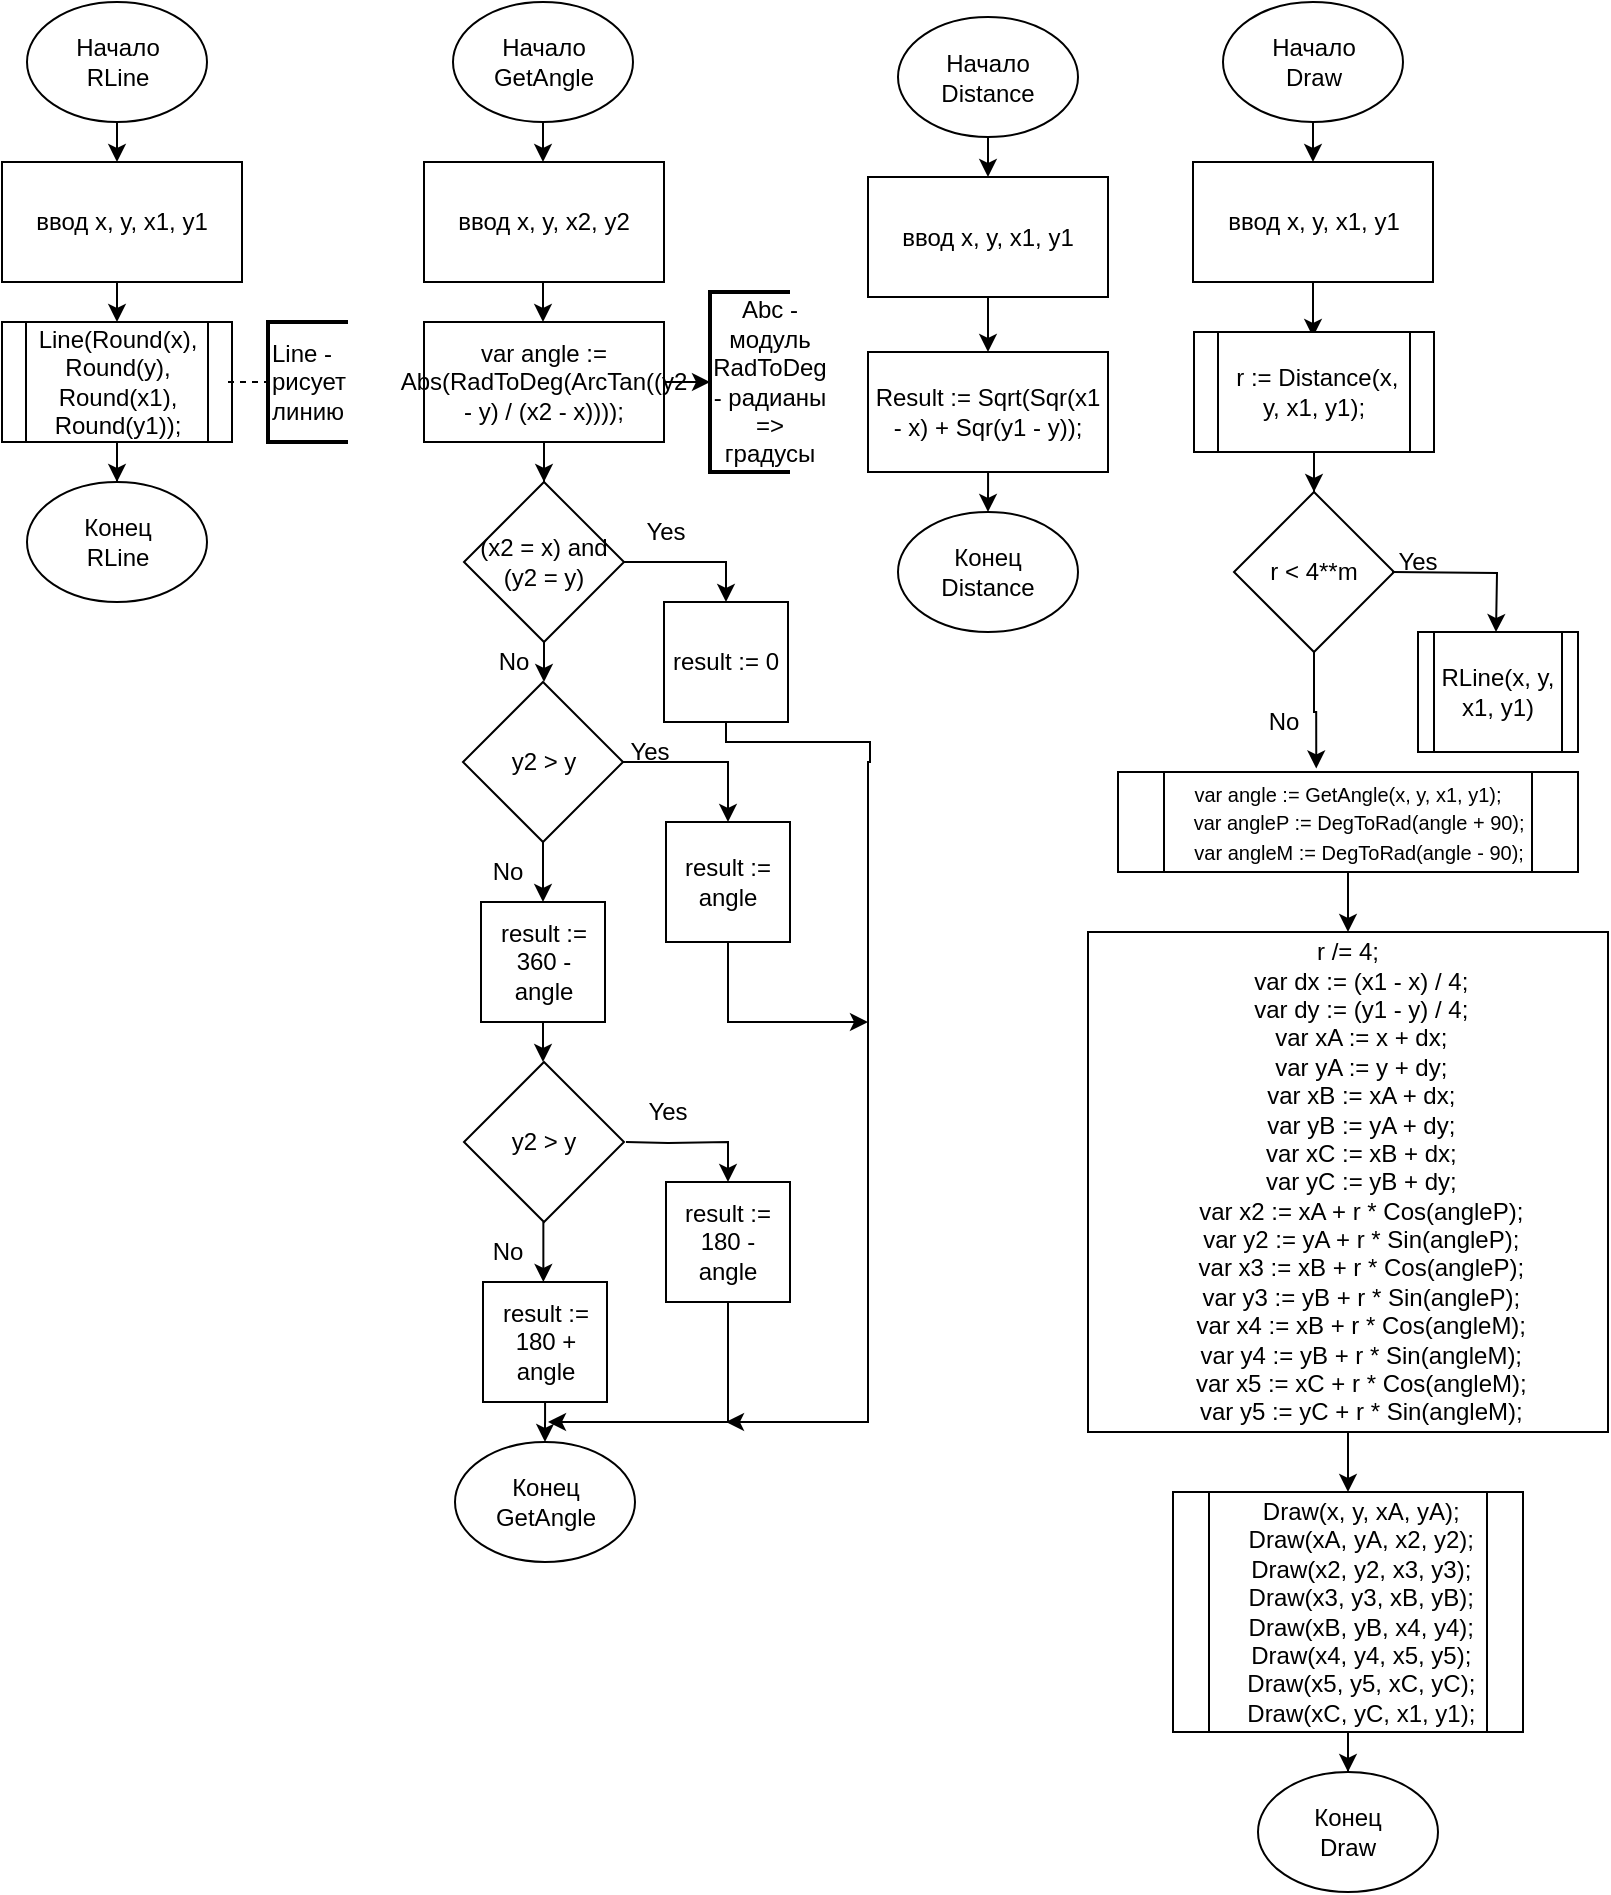 <mxfile version="26.1.1">
  <diagram name="Страница — 1" id="dB0rI4Xn0fTZoM4PDedR">
    <mxGraphModel dx="607" dy="752" grid="1" gridSize="10" guides="1" tooltips="1" connect="1" arrows="1" fold="1" page="1" pageScale="1" pageWidth="827" pageHeight="1169" math="0" shadow="0">
      <root>
        <mxCell id="0" />
        <mxCell id="1" parent="0" />
        <mxCell id="Eisu4wCoUDYtpyNRXziw-1" value="Начало&lt;div&gt;RLine&lt;/div&gt;" style="ellipse;whiteSpace=wrap;html=1;" parent="1" vertex="1">
          <mxGeometry x="839.5" width="90" height="60" as="geometry" />
        </mxCell>
        <mxCell id="Eisu4wCoUDYtpyNRXziw-2" value="Конец&lt;div&gt;RLine&lt;/div&gt;" style="ellipse;whiteSpace=wrap;html=1;" parent="1" vertex="1">
          <mxGeometry x="839.5" y="240" width="90" height="60" as="geometry" />
        </mxCell>
        <mxCell id="Eisu4wCoUDYtpyNRXziw-8" style="edgeStyle=orthogonalEdgeStyle;rounded=0;orthogonalLoop=1;jettySize=auto;html=1;entryX=0.5;entryY=0;entryDx=0;entryDy=0;" parent="1" source="Eisu4wCoUDYtpyNRXziw-6" target="Eisu4wCoUDYtpyNRXziw-2" edge="1">
          <mxGeometry relative="1" as="geometry" />
        </mxCell>
        <mxCell id="Eisu4wCoUDYtpyNRXziw-6" value="Line(Round(x), Round(y), Round(x1), Round(y1));" style="shape=process;whiteSpace=wrap;html=1;backgroundOutline=1;" parent="1" vertex="1">
          <mxGeometry x="827" y="160" width="115" height="60" as="geometry" />
        </mxCell>
        <mxCell id="Eisu4wCoUDYtpyNRXziw-9" style="edgeStyle=orthogonalEdgeStyle;rounded=0;orthogonalLoop=1;jettySize=auto;html=1;entryX=0.5;entryY=0;entryDx=0;entryDy=0;" parent="1" edge="1">
          <mxGeometry relative="1" as="geometry">
            <mxPoint x="1097.5" y="140" as="sourcePoint" />
            <mxPoint x="1097.5" y="160" as="targetPoint" />
          </mxGeometry>
        </mxCell>
        <mxCell id="Eisu4wCoUDYtpyNRXziw-33" style="edgeStyle=orthogonalEdgeStyle;rounded=0;orthogonalLoop=1;jettySize=auto;html=1;entryX=0.5;entryY=0;entryDx=0;entryDy=0;" parent="1" source="Eisu4wCoUDYtpyNRXziw-10" target="Eisu4wCoUDYtpyNRXziw-31" edge="1">
          <mxGeometry relative="1" as="geometry" />
        </mxCell>
        <mxCell id="Eisu4wCoUDYtpyNRXziw-10" value="Начало&lt;div&gt;GetAngle&lt;/div&gt;" style="ellipse;whiteSpace=wrap;html=1;" parent="1" vertex="1">
          <mxGeometry x="1052.5" width="90" height="60" as="geometry" />
        </mxCell>
        <mxCell id="Eisu4wCoUDYtpyNRXziw-11" value="Конец&lt;div&gt;GetAngle&lt;/div&gt;" style="ellipse;whiteSpace=wrap;html=1;" parent="1" vertex="1">
          <mxGeometry x="1053.5" y="720" width="90" height="60" as="geometry" />
        </mxCell>
        <mxCell id="Eisu4wCoUDYtpyNRXziw-12" style="edgeStyle=orthogonalEdgeStyle;rounded=0;orthogonalLoop=1;jettySize=auto;html=1;entryX=0.5;entryY=0;entryDx=0;entryDy=0;" parent="1" target="Eisu4wCoUDYtpyNRXziw-11" edge="1">
          <mxGeometry relative="1" as="geometry">
            <mxPoint x="1098.533" y="700" as="sourcePoint" />
          </mxGeometry>
        </mxCell>
        <mxCell id="Eisu4wCoUDYtpyNRXziw-14" value="Line -&amp;nbsp;&lt;div&gt;рисует&amp;nbsp;&lt;/div&gt;&lt;div&gt;линию&lt;/div&gt;" style="strokeWidth=2;html=1;shape=mxgraph.flowchart.annotation_1;align=left;pointerEvents=1;" parent="1" vertex="1">
          <mxGeometry x="960" y="160" width="40" height="60" as="geometry" />
        </mxCell>
        <mxCell id="Eisu4wCoUDYtpyNRXziw-15" value="" style="endArrow=none;dashed=1;html=1;rounded=0;entryX=0;entryY=0.5;entryDx=0;entryDy=0;entryPerimeter=0;" parent="1" target="Eisu4wCoUDYtpyNRXziw-14" edge="1">
          <mxGeometry width="50" height="50" relative="1" as="geometry">
            <mxPoint x="940" y="190" as="sourcePoint" />
            <mxPoint x="990" y="140" as="targetPoint" />
          </mxGeometry>
        </mxCell>
        <mxCell id="Eisu4wCoUDYtpyNRXziw-21" style="edgeStyle=orthogonalEdgeStyle;rounded=0;orthogonalLoop=1;jettySize=auto;html=1;entryX=0.5;entryY=0;entryDx=0;entryDy=0;" parent="1" source="Eisu4wCoUDYtpyNRXziw-16" target="Eisu4wCoUDYtpyNRXziw-20" edge="1">
          <mxGeometry relative="1" as="geometry" />
        </mxCell>
        <mxCell id="Eisu4wCoUDYtpyNRXziw-16" value="var angle := Abs(RadToDeg(ArcTan((y2 - y) / (x2 - x))));" style="rounded=0;whiteSpace=wrap;html=1;" parent="1" vertex="1">
          <mxGeometry x="1038" y="160" width="120" height="60" as="geometry" />
        </mxCell>
        <mxCell id="Eisu4wCoUDYtpyNRXziw-17" value="Abc - модуль&lt;br&gt;RadToDeg - радианы =&amp;gt; градусы" style="text;html=1;align=center;verticalAlign=middle;whiteSpace=wrap;rounded=0;" parent="1" vertex="1">
          <mxGeometry x="1181" y="142.5" width="60" height="95" as="geometry" />
        </mxCell>
        <mxCell id="Eisu4wCoUDYtpyNRXziw-18" value="" style="strokeWidth=2;html=1;shape=mxgraph.flowchart.annotation_1;align=left;pointerEvents=1;" parent="1" vertex="1">
          <mxGeometry x="1181" y="145" width="40" height="90" as="geometry" />
        </mxCell>
        <mxCell id="Eisu4wCoUDYtpyNRXziw-19" style="edgeStyle=orthogonalEdgeStyle;rounded=0;orthogonalLoop=1;jettySize=auto;html=1;entryX=0;entryY=0.5;entryDx=0;entryDy=0;entryPerimeter=0;" parent="1" source="Eisu4wCoUDYtpyNRXziw-16" target="Eisu4wCoUDYtpyNRXziw-18" edge="1">
          <mxGeometry relative="1" as="geometry" />
        </mxCell>
        <mxCell id="Eisu4wCoUDYtpyNRXziw-23" style="edgeStyle=orthogonalEdgeStyle;rounded=0;orthogonalLoop=1;jettySize=auto;html=1;entryX=0.5;entryY=0;entryDx=0;entryDy=0;" parent="1" source="Eisu4wCoUDYtpyNRXziw-20" target="Eisu4wCoUDYtpyNRXziw-22" edge="1">
          <mxGeometry relative="1" as="geometry" />
        </mxCell>
        <mxCell id="Eisu4wCoUDYtpyNRXziw-26" style="edgeStyle=orthogonalEdgeStyle;rounded=0;orthogonalLoop=1;jettySize=auto;html=1;entryX=0.5;entryY=0;entryDx=0;entryDy=0;" parent="1" source="Eisu4wCoUDYtpyNRXziw-20" target="Eisu4wCoUDYtpyNRXziw-25" edge="1">
          <mxGeometry relative="1" as="geometry" />
        </mxCell>
        <mxCell id="Eisu4wCoUDYtpyNRXziw-20" value="(x2 = x) and (y2 = y)" style="rhombus;whiteSpace=wrap;html=1;" parent="1" vertex="1">
          <mxGeometry x="1058" y="240" width="80" height="80" as="geometry" />
        </mxCell>
        <mxCell id="Eisu4wCoUDYtpyNRXziw-48" style="edgeStyle=orthogonalEdgeStyle;rounded=0;orthogonalLoop=1;jettySize=auto;html=1;" parent="1" source="Eisu4wCoUDYtpyNRXziw-22" edge="1">
          <mxGeometry relative="1" as="geometry">
            <mxPoint x="1189" y="710" as="targetPoint" />
            <Array as="points">
              <mxPoint x="1189" y="370" />
              <mxPoint x="1261" y="370" />
              <mxPoint x="1261" y="380" />
              <mxPoint x="1260" y="380" />
              <mxPoint x="1260" y="710" />
            </Array>
          </mxGeometry>
        </mxCell>
        <mxCell id="Eisu4wCoUDYtpyNRXziw-22" value="result := 0" style="rounded=0;whiteSpace=wrap;html=1;" parent="1" vertex="1">
          <mxGeometry x="1158" y="300" width="62" height="60" as="geometry" />
        </mxCell>
        <mxCell id="Eisu4wCoUDYtpyNRXziw-24" value="Yes" style="text;html=1;align=center;verticalAlign=middle;whiteSpace=wrap;rounded=0;" parent="1" vertex="1">
          <mxGeometry x="1128.5" y="250" width="60" height="30" as="geometry" />
        </mxCell>
        <mxCell id="Eisu4wCoUDYtpyNRXziw-30" style="edgeStyle=orthogonalEdgeStyle;rounded=0;orthogonalLoop=1;jettySize=auto;html=1;entryX=0.5;entryY=0;entryDx=0;entryDy=0;" parent="1" source="Eisu4wCoUDYtpyNRXziw-25" target="Eisu4wCoUDYtpyNRXziw-28" edge="1">
          <mxGeometry relative="1" as="geometry" />
        </mxCell>
        <mxCell id="Eisu4wCoUDYtpyNRXziw-35" style="edgeStyle=orthogonalEdgeStyle;rounded=0;orthogonalLoop=1;jettySize=auto;html=1;entryX=0.5;entryY=0;entryDx=0;entryDy=0;" parent="1" source="Eisu4wCoUDYtpyNRXziw-25" target="Eisu4wCoUDYtpyNRXziw-34" edge="1">
          <mxGeometry relative="1" as="geometry" />
        </mxCell>
        <mxCell id="Eisu4wCoUDYtpyNRXziw-25" value="y2 &amp;gt; y" style="rhombus;whiteSpace=wrap;html=1;" parent="1" vertex="1">
          <mxGeometry x="1057.5" y="340" width="80" height="80" as="geometry" />
        </mxCell>
        <mxCell id="Eisu4wCoUDYtpyNRXziw-49" style="edgeStyle=orthogonalEdgeStyle;rounded=0;orthogonalLoop=1;jettySize=auto;html=1;" parent="1" source="Eisu4wCoUDYtpyNRXziw-28" edge="1">
          <mxGeometry relative="1" as="geometry">
            <mxPoint x="1260" y="510" as="targetPoint" />
            <Array as="points">
              <mxPoint x="1190" y="510" />
            </Array>
          </mxGeometry>
        </mxCell>
        <mxCell id="Eisu4wCoUDYtpyNRXziw-28" value="result := angle" style="rounded=0;whiteSpace=wrap;html=1;" parent="1" vertex="1">
          <mxGeometry x="1159" y="410" width="62" height="60" as="geometry" />
        </mxCell>
        <mxCell id="Eisu4wCoUDYtpyNRXziw-29" value="Yes" style="text;html=1;align=center;verticalAlign=middle;whiteSpace=wrap;rounded=0;" parent="1" vertex="1">
          <mxGeometry x="1121" y="360" width="60" height="30" as="geometry" />
        </mxCell>
        <mxCell id="Eisu4wCoUDYtpyNRXziw-31" value="ввод&amp;nbsp;x, y, x2, y2" style="rounded=0;whiteSpace=wrap;html=1;" parent="1" vertex="1">
          <mxGeometry x="1038" y="80" width="120" height="60" as="geometry" />
        </mxCell>
        <mxCell id="Eisu4wCoUDYtpyNRXziw-40" style="edgeStyle=orthogonalEdgeStyle;rounded=0;orthogonalLoop=1;jettySize=auto;html=1;entryX=0.5;entryY=0;entryDx=0;entryDy=0;" parent="1" source="Eisu4wCoUDYtpyNRXziw-34" target="Eisu4wCoUDYtpyNRXziw-39" edge="1">
          <mxGeometry relative="1" as="geometry" />
        </mxCell>
        <mxCell id="Eisu4wCoUDYtpyNRXziw-34" value="result := 360 - angle" style="rounded=0;whiteSpace=wrap;html=1;" parent="1" vertex="1">
          <mxGeometry x="1066.5" y="450" width="62" height="60" as="geometry" />
        </mxCell>
        <mxCell id="Eisu4wCoUDYtpyNRXziw-36" value="No" style="text;html=1;align=center;verticalAlign=middle;whiteSpace=wrap;rounded=0;" parent="1" vertex="1">
          <mxGeometry x="1052.5" y="315" width="60" height="30" as="geometry" />
        </mxCell>
        <mxCell id="Eisu4wCoUDYtpyNRXziw-37" value="No" style="text;html=1;align=center;verticalAlign=middle;whiteSpace=wrap;rounded=0;" parent="1" vertex="1">
          <mxGeometry x="1050" y="420" width="60" height="30" as="geometry" />
        </mxCell>
        <mxCell id="Eisu4wCoUDYtpyNRXziw-39" value="y2 &amp;gt; y" style="rhombus;whiteSpace=wrap;html=1;" parent="1" vertex="1">
          <mxGeometry x="1058" y="530" width="80" height="80" as="geometry" />
        </mxCell>
        <mxCell id="Eisu4wCoUDYtpyNRXziw-41" style="edgeStyle=orthogonalEdgeStyle;rounded=0;orthogonalLoop=1;jettySize=auto;html=1;entryX=0.5;entryY=0;entryDx=0;entryDy=0;" parent="1" target="Eisu4wCoUDYtpyNRXziw-42" edge="1">
          <mxGeometry relative="1" as="geometry">
            <mxPoint x="1139" y="570" as="sourcePoint" />
          </mxGeometry>
        </mxCell>
        <mxCell id="Eisu4wCoUDYtpyNRXziw-47" style="edgeStyle=orthogonalEdgeStyle;rounded=0;orthogonalLoop=1;jettySize=auto;html=1;" parent="1" source="Eisu4wCoUDYtpyNRXziw-42" edge="1">
          <mxGeometry relative="1" as="geometry">
            <mxPoint x="1100" y="710" as="targetPoint" />
            <Array as="points">
              <mxPoint x="1190" y="710" />
            </Array>
          </mxGeometry>
        </mxCell>
        <mxCell id="Eisu4wCoUDYtpyNRXziw-42" value="result := 180 - angle" style="rounded=0;whiteSpace=wrap;html=1;" parent="1" vertex="1">
          <mxGeometry x="1159" y="590" width="62" height="60" as="geometry" />
        </mxCell>
        <mxCell id="Eisu4wCoUDYtpyNRXziw-43" value="Yes" style="text;html=1;align=center;verticalAlign=middle;whiteSpace=wrap;rounded=0;" parent="1" vertex="1">
          <mxGeometry x="1129.5" y="540" width="60" height="30" as="geometry" />
        </mxCell>
        <mxCell id="Eisu4wCoUDYtpyNRXziw-44" style="edgeStyle=orthogonalEdgeStyle;rounded=0;orthogonalLoop=1;jettySize=auto;html=1;entryX=0.5;entryY=0;entryDx=0;entryDy=0;" parent="1" edge="1">
          <mxGeometry relative="1" as="geometry">
            <mxPoint x="1097.68" y="610" as="sourcePoint" />
            <mxPoint x="1097.68" y="640" as="targetPoint" />
          </mxGeometry>
        </mxCell>
        <mxCell id="Eisu4wCoUDYtpyNRXziw-45" value="No" style="text;html=1;align=center;verticalAlign=middle;whiteSpace=wrap;rounded=0;" parent="1" vertex="1">
          <mxGeometry x="1050" y="610" width="60" height="30" as="geometry" />
        </mxCell>
        <mxCell id="Eisu4wCoUDYtpyNRXziw-46" value="result := 180 + angle" style="rounded=0;whiteSpace=wrap;html=1;" parent="1" vertex="1">
          <mxGeometry x="1067.5" y="640" width="62" height="60" as="geometry" />
        </mxCell>
        <mxCell id="Eisu4wCoUDYtpyNRXziw-50" style="edgeStyle=orthogonalEdgeStyle;rounded=0;orthogonalLoop=1;jettySize=auto;html=1;entryX=0.5;entryY=0;entryDx=0;entryDy=0;" parent="1" source="Eisu4wCoUDYtpyNRXziw-51" edge="1">
          <mxGeometry relative="1" as="geometry">
            <mxPoint x="1320" y="87.5" as="targetPoint" />
          </mxGeometry>
        </mxCell>
        <mxCell id="Eisu4wCoUDYtpyNRXziw-51" value="Начало&lt;div&gt;Distance&lt;/div&gt;" style="ellipse;whiteSpace=wrap;html=1;" parent="1" vertex="1">
          <mxGeometry x="1275" y="7.5" width="90" height="60" as="geometry" />
        </mxCell>
        <mxCell id="Eisu4wCoUDYtpyNRXziw-52" value="Конец&lt;div&gt;Distance&lt;/div&gt;" style="ellipse;whiteSpace=wrap;html=1;" parent="1" vertex="1">
          <mxGeometry x="1275" y="255" width="90" height="60" as="geometry" />
        </mxCell>
        <mxCell id="Eisu4wCoUDYtpyNRXziw-53" style="edgeStyle=orthogonalEdgeStyle;rounded=0;orthogonalLoop=1;jettySize=auto;html=1;entryX=0.5;entryY=0;entryDx=0;entryDy=0;" parent="1" target="Eisu4wCoUDYtpyNRXziw-52" edge="1">
          <mxGeometry relative="1" as="geometry">
            <mxPoint x="1320.038" y="235" as="sourcePoint" />
          </mxGeometry>
        </mxCell>
        <mxCell id="Eisu4wCoUDYtpyNRXziw-58" style="edgeStyle=orthogonalEdgeStyle;rounded=0;orthogonalLoop=1;jettySize=auto;html=1;entryX=0.5;entryY=0;entryDx=0;entryDy=0;" parent="1" source="Eisu4wCoUDYtpyNRXziw-55" target="Eisu4wCoUDYtpyNRXziw-6" edge="1">
          <mxGeometry relative="1" as="geometry">
            <Array as="points">
              <mxPoint x="885" y="160" />
            </Array>
          </mxGeometry>
        </mxCell>
        <mxCell id="Eisu4wCoUDYtpyNRXziw-55" value="ввод&amp;nbsp;x, y, x1, y1" style="rounded=0;whiteSpace=wrap;html=1;" parent="1" vertex="1">
          <mxGeometry x="827" y="80" width="120" height="60" as="geometry" />
        </mxCell>
        <mxCell id="Eisu4wCoUDYtpyNRXziw-56" style="edgeStyle=orthogonalEdgeStyle;rounded=0;orthogonalLoop=1;jettySize=auto;html=1;entryX=0.477;entryY=-0.004;entryDx=0;entryDy=0;entryPerimeter=0;" parent="1" source="Eisu4wCoUDYtpyNRXziw-1" target="Eisu4wCoUDYtpyNRXziw-55" edge="1">
          <mxGeometry relative="1" as="geometry" />
        </mxCell>
        <mxCell id="Eisu4wCoUDYtpyNRXziw-62" style="edgeStyle=orthogonalEdgeStyle;rounded=0;orthogonalLoop=1;jettySize=auto;html=1;entryX=0.5;entryY=0;entryDx=0;entryDy=0;" parent="1" source="Eisu4wCoUDYtpyNRXziw-59" target="Eisu4wCoUDYtpyNRXziw-60" edge="1">
          <mxGeometry relative="1" as="geometry" />
        </mxCell>
        <mxCell id="Eisu4wCoUDYtpyNRXziw-59" value="ввод&amp;nbsp;x, y, x1, y1" style="rounded=0;whiteSpace=wrap;html=1;" parent="1" vertex="1">
          <mxGeometry x="1260" y="87.5" width="120" height="60" as="geometry" />
        </mxCell>
        <mxCell id="Eisu4wCoUDYtpyNRXziw-60" value="Result := Sqrt(Sqr(x1 - x) + Sqr(y1 - y));" style="rounded=0;whiteSpace=wrap;html=1;" parent="1" vertex="1">
          <mxGeometry x="1260" y="175" width="120" height="60" as="geometry" />
        </mxCell>
        <mxCell id="Eisu4wCoUDYtpyNRXziw-63" style="edgeStyle=orthogonalEdgeStyle;rounded=0;orthogonalLoop=1;jettySize=auto;html=1;entryX=0.5;entryY=0;entryDx=0;entryDy=0;" parent="1" source="Eisu4wCoUDYtpyNRXziw-64" edge="1">
          <mxGeometry relative="1" as="geometry">
            <mxPoint x="1482.5" y="80" as="targetPoint" />
          </mxGeometry>
        </mxCell>
        <mxCell id="Eisu4wCoUDYtpyNRXziw-64" value="Начало&lt;div&gt;Draw&lt;/div&gt;" style="ellipse;whiteSpace=wrap;html=1;" parent="1" vertex="1">
          <mxGeometry x="1437.5" width="90" height="60" as="geometry" />
        </mxCell>
        <mxCell id="Eisu4wCoUDYtpyNRXziw-67" style="edgeStyle=orthogonalEdgeStyle;rounded=0;orthogonalLoop=1;jettySize=auto;html=1;entryX=0.5;entryY=0;entryDx=0;entryDy=0;" parent="1" source="Eisu4wCoUDYtpyNRXziw-68" edge="1">
          <mxGeometry relative="1" as="geometry">
            <mxPoint x="1482.5" y="167.5" as="targetPoint" />
          </mxGeometry>
        </mxCell>
        <mxCell id="Eisu4wCoUDYtpyNRXziw-68" value="ввод&amp;nbsp;x, y, x1, y1" style="rounded=0;whiteSpace=wrap;html=1;" parent="1" vertex="1">
          <mxGeometry x="1422.5" y="80" width="120" height="60" as="geometry" />
        </mxCell>
        <mxCell id="Eisu4wCoUDYtpyNRXziw-72" style="edgeStyle=orthogonalEdgeStyle;rounded=0;orthogonalLoop=1;jettySize=auto;html=1;entryX=0.5;entryY=0;entryDx=0;entryDy=0;" parent="1" source="Eisu4wCoUDYtpyNRXziw-70" target="Eisu4wCoUDYtpyNRXziw-71" edge="1">
          <mxGeometry relative="1" as="geometry" />
        </mxCell>
        <mxCell id="Eisu4wCoUDYtpyNRXziw-70" value="&amp;nbsp;r := Distance(x, y, x1, y1);" style="shape=process;whiteSpace=wrap;html=1;backgroundOutline=1;" parent="1" vertex="1">
          <mxGeometry x="1423" y="165" width="120" height="60" as="geometry" />
        </mxCell>
        <mxCell id="Eisu4wCoUDYtpyNRXziw-78" style="edgeStyle=orthogonalEdgeStyle;rounded=0;orthogonalLoop=1;jettySize=auto;html=1;entryX=0.431;entryY=-0.035;entryDx=0;entryDy=0;entryPerimeter=0;" parent="1" source="Eisu4wCoUDYtpyNRXziw-71" target="Eisu4wCoUDYtpyNRXziw-79" edge="1">
          <mxGeometry relative="1" as="geometry">
            <mxPoint x="1484" y="375" as="targetPoint" />
          </mxGeometry>
        </mxCell>
        <mxCell id="Eisu4wCoUDYtpyNRXziw-71" value="r &amp;lt; 4**m" style="rhombus;whiteSpace=wrap;html=1;" parent="1" vertex="1">
          <mxGeometry x="1443" y="245" width="80" height="80" as="geometry" />
        </mxCell>
        <mxCell id="Eisu4wCoUDYtpyNRXziw-73" style="edgeStyle=orthogonalEdgeStyle;rounded=0;orthogonalLoop=1;jettySize=auto;html=1;entryX=0.5;entryY=0;entryDx=0;entryDy=0;" parent="1" edge="1">
          <mxGeometry relative="1" as="geometry">
            <mxPoint x="1522" y="285" as="sourcePoint" />
            <mxPoint x="1574.0" y="315" as="targetPoint" />
          </mxGeometry>
        </mxCell>
        <mxCell id="Eisu4wCoUDYtpyNRXziw-75" value="Yes" style="text;html=1;align=center;verticalAlign=middle;whiteSpace=wrap;rounded=0;" parent="1" vertex="1">
          <mxGeometry x="1505" y="265" width="60" height="30" as="geometry" />
        </mxCell>
        <mxCell id="Eisu4wCoUDYtpyNRXziw-76" value="RLine(x, y, x1, y1)" style="shape=process;whiteSpace=wrap;html=1;backgroundOutline=1;" parent="1" vertex="1">
          <mxGeometry x="1535" y="315" width="80" height="60" as="geometry" />
        </mxCell>
        <mxCell id="Eisu4wCoUDYtpyNRXziw-77" value="No" style="text;html=1;align=center;verticalAlign=middle;whiteSpace=wrap;rounded=0;" parent="1" vertex="1">
          <mxGeometry x="1437.5" y="345" width="60" height="30" as="geometry" />
        </mxCell>
        <mxCell id="Eisu4wCoUDYtpyNRXziw-83" style="edgeStyle=orthogonalEdgeStyle;rounded=0;orthogonalLoop=1;jettySize=auto;html=1;entryX=0.5;entryY=0;entryDx=0;entryDy=0;" parent="1" source="Eisu4wCoUDYtpyNRXziw-79" target="Eisu4wCoUDYtpyNRXziw-81" edge="1">
          <mxGeometry relative="1" as="geometry" />
        </mxCell>
        <mxCell id="Eisu4wCoUDYtpyNRXziw-79" value="&lt;div&gt;&lt;font style=&quot;font-size: 10px;&quot;&gt;var angle := GetAngle(x, y, x1, y1);&lt;/font&gt;&lt;/div&gt;&lt;div&gt;&lt;font style=&quot;font-size: 10px;&quot;&gt;&amp;nbsp; &amp;nbsp; var angleP := DegToRad(angle + 90);&lt;/font&gt;&lt;/div&gt;&lt;div&gt;&lt;font style=&quot;font-size: 10px;&quot;&gt;&amp;nbsp; &amp;nbsp; var angleM := DegToRad(angle - 90);&lt;/font&gt;&lt;/div&gt;" style="shape=process;whiteSpace=wrap;html=1;backgroundOutline=1;" parent="1" vertex="1">
          <mxGeometry x="1385" y="385" width="230" height="50" as="geometry" />
        </mxCell>
        <mxCell id="Eisu4wCoUDYtpyNRXziw-85" style="edgeStyle=orthogonalEdgeStyle;rounded=0;orthogonalLoop=1;jettySize=auto;html=1;entryX=0.5;entryY=0;entryDx=0;entryDy=0;" parent="1" source="Eisu4wCoUDYtpyNRXziw-81" target="Eisu4wCoUDYtpyNRXziw-84" edge="1">
          <mxGeometry relative="1" as="geometry" />
        </mxCell>
        <mxCell id="Eisu4wCoUDYtpyNRXziw-81" value="&lt;div&gt;r /= 4;&lt;/div&gt;&lt;div&gt;&amp;nbsp; &amp;nbsp; var dx := (x1 - x) / 4;&lt;/div&gt;&lt;div&gt;&amp;nbsp; &amp;nbsp; var dy := (y1 - y) / 4;&lt;/div&gt;&lt;div&gt;&amp;nbsp; &amp;nbsp; var xA := x + dx;&lt;/div&gt;&lt;div&gt;&amp;nbsp; &amp;nbsp; var yA := y + dy;&lt;/div&gt;&lt;div&gt;&amp;nbsp; &amp;nbsp; var xB := xA + dx;&lt;/div&gt;&lt;div&gt;&amp;nbsp; &amp;nbsp; var yB := yA + dy;&lt;/div&gt;&lt;div&gt;&amp;nbsp; &amp;nbsp; var xC := xB + dx;&lt;/div&gt;&lt;div&gt;&amp;nbsp; &amp;nbsp; var yC := yB + dy;&lt;/div&gt;&lt;div&gt;&amp;nbsp; &amp;nbsp; var x2 := xA + r * Cos(angleP);&lt;/div&gt;&lt;div&gt;&amp;nbsp; &amp;nbsp; var y2 := yA + r * Sin(angleP);&lt;/div&gt;&lt;div&gt;&amp;nbsp; &amp;nbsp; var x3 := xB + r * Cos(angleP);&lt;/div&gt;&lt;div&gt;&amp;nbsp; &amp;nbsp; var y3 := yB + r * Sin(angleP);&lt;/div&gt;&lt;div&gt;&amp;nbsp; &amp;nbsp; var x4 := xB + r * Cos(angleM);&lt;/div&gt;&lt;div&gt;&amp;nbsp; &amp;nbsp; var y4 := yB + r * Sin(angleM);&lt;/div&gt;&lt;div&gt;&amp;nbsp; &amp;nbsp; var x5 := xC + r * Cos(angleM);&lt;/div&gt;&lt;div&gt;&amp;nbsp; &amp;nbsp; var y5 := yC + r * Sin(angleM);&lt;/div&gt;" style="rounded=0;whiteSpace=wrap;html=1;" parent="1" vertex="1">
          <mxGeometry x="1370" y="465" width="260" height="250" as="geometry" />
        </mxCell>
        <mxCell id="Eisu4wCoUDYtpyNRXziw-87" style="edgeStyle=orthogonalEdgeStyle;rounded=0;orthogonalLoop=1;jettySize=auto;html=1;entryX=0.5;entryY=0;entryDx=0;entryDy=0;" parent="1" source="Eisu4wCoUDYtpyNRXziw-84" target="Eisu4wCoUDYtpyNRXziw-86" edge="1">
          <mxGeometry relative="1" as="geometry" />
        </mxCell>
        <mxCell id="Eisu4wCoUDYtpyNRXziw-84" value="&lt;div&gt;&amp;nbsp; &amp;nbsp; Draw(x, y, xA, yA);&lt;/div&gt;&lt;div&gt;&amp;nbsp; &amp;nbsp; Draw(xA, yA, x2, y2);&lt;/div&gt;&lt;div&gt;&amp;nbsp; &amp;nbsp; Draw(x2, y2, x3, y3);&lt;/div&gt;&lt;div&gt;&amp;nbsp; &amp;nbsp; Draw(x3, y3, xB, yB);&lt;/div&gt;&lt;div&gt;&amp;nbsp; &amp;nbsp; Draw(xB, yB, x4, y4);&lt;/div&gt;&lt;div&gt;&amp;nbsp; &amp;nbsp; Draw(x4, y4, x5, y5);&lt;/div&gt;&lt;div&gt;&amp;nbsp; &amp;nbsp; Draw(x5, y5, xC, yC);&lt;/div&gt;&lt;div&gt;&amp;nbsp; &amp;nbsp; Draw(xC, yC, x1, y1);&lt;/div&gt;" style="shape=process;whiteSpace=wrap;html=1;backgroundOutline=1;" parent="1" vertex="1">
          <mxGeometry x="1412.5" y="745" width="175" height="120" as="geometry" />
        </mxCell>
        <mxCell id="Eisu4wCoUDYtpyNRXziw-86" value="Конец&lt;div&gt;Draw&lt;/div&gt;" style="ellipse;whiteSpace=wrap;html=1;" parent="1" vertex="1">
          <mxGeometry x="1455" y="885" width="90" height="60" as="geometry" />
        </mxCell>
      </root>
    </mxGraphModel>
  </diagram>
</mxfile>
